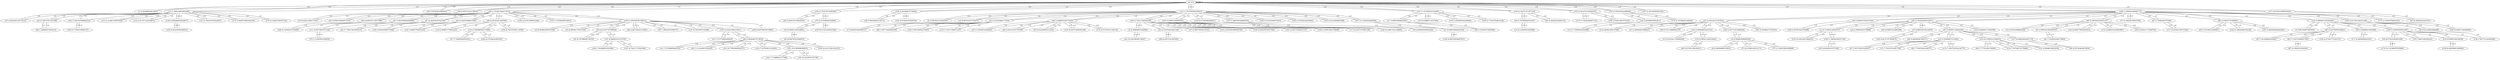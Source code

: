 graph {
n0 [label="n0 (0.0)"];
n1 [label="n1 (4.423084020614624)"];
n2 [label="n2 (6.440561056137085)"];
n3 [label="n3 (5.861549973487854)"];
n4 [label="n4 (5.060862898826599)"];
n5 [label="n5 (3.419301986694336)"];
n6 [label="n6 (4.289008975028992)"];
n7 [label="n7 (6.962622404098511)"];
n8 [label="n8 (6.448486089706421)"];
n9 [label="n9 (2.8403621912002563)"];
n10 [label="n10 (6.009843587875366)"];
n11 [label="n11 (3.408190608024597)"];
n12 [label="n12 (4.714818120002747)"];
n13 [label="n13 (3.249926447868347)"];
n14 [label="n14 (6.118430018424988)"];
n15 [label="n15 (1.3490149974822998)"];
n16 [label="n16 (6.963981747627258)"];
n17 [label="n17 (8.161671876907349)"];
n18 [label="n18 (6.987210273742676)"];
n19 [label="n19 (6.029214382171631)"];
n20 [label="n20 (3.0562182664871216)"];
n21 [label="n21 (7.375288009643555)"];
n22 [label="n22 (7.7780174016952515)"];
n23 [label="n23 (2.183104157447815)"];
n24 [label="n24 (4.409629225730896)"];
n25 [label="n25 (7.276358723640442)"];
n26 [label="n26 (5.648365497589111)"];
n27 [label="n27 (7.815730333328247)"];
n28 [label="n28 (4.6395347118377686)"];
n29 [label="n29 (3.9048157930374146)"];
n30 [label="n30 (8.075416564941406)"];
n31 [label="n31 (7.273774862289429)"];
n32 [label="n32 (5.512054681777954)"];
n33 [label="n33 (3.4823920726776123)"];
n34 [label="n34 (5.354068875312805)"];
n35 [label="n35 (6.560931444168091)"];
n36 [label="n36 (6.421289920806885)"];
n37 [label="n37 (7.702859282493591)"];
n38 [label="n38 (7.1131449937820435)"];
n39 [label="n39 (5.833654522895813)"];
n40 [label="n40 (8.557634830474854)"];
n41 [label="n41 (3.5810900926589966)"];
n42 [label="n42 (10.336198449134827)"];
n43 [label="n43 (8.908785223960876)"];
n44 [label="n44 (5.450085639953613)"];
n45 [label="n45 (6.596460342407227)"];
n46 [label="n46 (3.2480876445770264)"];
n47 [label="n47 (6.360435247421265)"];
n48 [label="n48 (5.460964679718018)"];
n49 [label="n49 (9.237691283226013)"];
n50 [label="n50 (4.767849564552307)"];
n51 [label="n51 (6.588478684425354)"];
n52 [label="n52 (8.402656316757202)"];
n53 [label="n53 (4.534703016281128)"];
n54 [label="n54 (4.764757871627808)"];
n55 [label="n55 (6.767988085746765)"];
n56 [label="n56 (3.1924630403518677)"];
n57 [label="n57 (4.589776039123535)"];
n58 [label="n58 (5.992040634155273)"];
n59 [label="n59 (4.415327787399292)"];
n60 [label="n60 (5.867165923118591)"];
n61 [label="n61 (7.2454222440719604)"];
n62 [label="n62 (5.8303797245025635)"];
n63 [label="n63 (6.058873414993286)"];
n64 [label="n64 (4.320579648017883)"];
n65 [label="n65 (6.260285258293152)"];
n66 [label="n66 (4.283539414405823)"];
n67 [label="n67 (7.812366962432861)"];
n68 [label="n68 (7.497716426849365)"];
n69 [label="n69 (2.3697656393051147)"];
n70 [label="n70 (5.028862714767456)"];
n71 [label="n71 (7.761027812957764)"];
n72 [label="n72 (4.880345106124878)"];
n73 [label="n73 (6.333883166313171)"];
n74 [label="n74 (7.116959810256958)"];
n75 [label="n75 (11.005055665969849)"];
n76 [label="n76 (8.950903058052063)"];
n77 [label="n77 (4.184456706047058)"];
n78 [label="n78 (7.99857485294342)"];
n79 [label="n79 (5.272389650344849)"];
n80 [label="n80 (4.695101261138916)"];
n81 [label="n81 (3.79596483707428)"];
n82 [label="n82 (7.704252481460571)"];
n83 [label="n83 (5.022130727767944)"];
n84 [label="n84 (1.7524871826171875)"];
n85 [label="n85 (7.1543720960617065)"];
n86 [label="n86 (5.423769593238831)"];
n87 [label="n87 (9.19820523262024)"];
n88 [label="n88 (3.030637741088867)"];
n89 [label="n89 (7.284884572029114)"];
n90 [label="n90 (5.029809474945068)"];
n91 [label="n91 (3.9091813564300537)"];
n92 [label="n92 (7.288330793380737)"];
n93 [label="n93 (6.818160653114319)"];
n94 [label="n94 (5.763587474822998)"];
n95 [label="n95 (5.321096181869507)"];
n96 [label="n96 (7.777591943740845)"];
n97 [label="n97 (4.295951724052429)"];
n98 [label="n98 (6.42072331905365)"];
n99 [label="n99 (5.721118688583374)"];
n100 [label="n100 (2.763376474380493)"];
n101 [label="n101 (8.778945803642273)"];
n102 [label="n102 (3.3401933908462524)"];
n103 [label="n103 (6.6930776834487915)"];
n104 [label="n104 (2.467966675758362)"];
n105 [label="n105 (2.730111002922058)"];
n106 [label="n106 (4.247913599014282)"];
n107 [label="n107 (6.484854102134705)"];
n108 [label="n108 (8.572546243667603)"];
n109 [label="n109 (8.460289001464844)"];
n110 [label="n110 (3.6890745162963867)"];
n111 [label="n111 (5.94778037071228)"];
n112 [label="n112 (1.5357290506362915)"];
n113 [label="n113 (7.730950236320496)"];
n114 [label="n114 (6.451811790466309)"];
n115 [label="n115 (7.3647520542144775)"];
n116 [label="n116 (7.597396731376648)"];
n117 [label="n117 (8.105401396751404)"];
n118 [label="n118 (5.968077778816223)"];
n119 [label="n119 (5.7965885400772095)"];
n120 [label="n120 (6.470925211906433)"];
n121 [label="n121 (9.58286190032959)"];
n122 [label="n122 (3.8894975185394287)"];
n123 [label="n123 (4.494663715362549)"];
n124 [label="n124 (7.937992811203003)"];
n125 [label="n125 (8.450772285461426)"];
n126 [label="n126 (5.695034980773926)"];
n127 [label="n127 (6.54516875743866)"];
n128 [label="n128 (9.660154938697815)"];
n129 [label="n129 (8.013221859931946)"];
n130 [label="n130 (5.985611200332642)"];
n131 [label="n131 (5.212867259979248)"];
n132 [label="n132 (2.917071223258972)"];
n133 [label="n133 (3.495668053627014)"];
n134 [label="n134 (6.85685396194458)"];
n135 [label="n135 (7.167962908744812)"];
n136 [label="n136 (7.967721343040466)"];
n137 [label="n137 (1.1475459337234497)"];
n138 [label="n138 (2.6962684392929077)"];
n139 [label="n139 (2.703771471977234)"];
n140 [label="n140 (3.206051468849182)"];
n141 [label="n141 (7.722888231277466)"];
n142 [label="n142 (5.48207700252533)"];
n143 [label="n143 (3.8076653480529785)"];
n144 [label="n144 (6.773056149482727)"];
n145 [label="n145 (4.232227802276611)"];
n146 [label="n146 (6.017662882804871)"];
n147 [label="n147 (7.4605430364608765)"];
n148 [label="n148 (3.467719316482544)"];
n149 [label="n149 (7.681050062179565)"];
n150 [label="n150 (4.042259335517883)"];
n151 [label="n151 (2.7043343782424927)"];
n152 [label="n152 (8.238102674484253)"];
n153 [label="n153 (3.9212701320648193)"];
n154 [label="n154 (3.4595803022384644)"];
n155 [label="n155 (4.592715859413147)"];
n156 [label="n156 (4.074544310569763)"];
n157 [label="n157 (6.689230442047119)"];
n158 [label="n158 (6.402100563049316)"];
n159 [label="n159 (2.8173651695251465)"];
n160 [label="n160 (6.645788550376892)"];
n161 [label="n161 (6.47495698928833)"];
n162 [label="n162 (5.194402694702148)"];
n163 [label="n163 (3.5934330224990845)"];
n164 [label="n164 (3.1993590593338013)"];
n165 [label="n165 (5.559955954551697)"];
n166 [label="n166 (5.332762360572815)"];
n167 [label="n167 (5.397165060043335)"];
n168 [label="n168 (1.0560601949691772)"];
n169 [label="n169 (4.772567629814148)"];
n170 [label="n170 (7.156363844871521)"];
n171 [label="n171 (6.28298282623291)"];
n172 [label="n172 (3.8499730825424194)"];
n173 [label="n173 (6.372794151306152)"];
n174 [label="n174 (10.131086587905884)"];
n175 [label="n175 (2.578548789024353)"];
n176 [label="n176 (4.332833766937256)"];
n177 [label="n177 (4.6702316999435425)"];
n178 [label="n178 (5.787886261940002)"];
n179 [label="n179 (7.141371488571167)"];
n180 [label="n180 (3.187693238258362)"];
n181 [label="n181 (8.24538767337799)"];
n182 [label="n182 (6.621272921562195)"];
n183 [label="n183 (8.238471031188965)"];
n184 [label="n184 (7.502906918525696)"];
n185 [label="n185 (4.593982577323914)"];
n186 [label="n186 (6.124054312705994)"];
n187 [label="n187 (4.3865838050842285)"];
n188 [label="n188 (4.492871284484863)"];
n189 [label="n189 (5.630014657974243)"];
n190 [label="n190 (6.473427772521973)"];
n191 [label="n191 (9.724271178245544)"];
n192 [label="n192 (6.61377477645874)"];
n193 [label="n193 (4.650217175483704)"];
n194 [label="n194 (6.7647974491119385)"];
n195 [label="n195 (2.92120099067688)"];
n196 [label="n196 (5.097874283790588)"];
n197 [label="n197 (3.113924026489258)"];
n198 [label="n198 (7.188564300537109)"];
n199 [label="n199 (4.505915641784668)"];
n0 -- n15 [weight=1.0 label=1.0];
n0 -- n0 [weight=1.0 label=1.0];
n0 -- n0 [weight=1.0 label=1.0];
n0 -- n112 [weight=1.0 label=1.0];
n0 -- n163 [weight=1.0 label=1.0];
n0 -- n104 [weight=1.0 label=1.0];
n0 -- n84 [weight=1.0 label=1.0];
n0 -- n80 [weight=1.0 label=1.0];
n0 -- n137 [weight=1.0 label=1.0];
n0 -- n153 [weight=1.0 label=1.0];
n0 -- n168 [weight=1.0 label=1.0];
n0 -- n1 [weight=1.0 label=1.0];
n0 -- n167 [weight=1.0 label=1.0];
n0 -- n177 [weight=1.0 label=1.0];
n0 -- n39 [weight=1.0 label=1.0];
n0 -- n139 [weight=1.0 label=1.0];
n0 -- n100 [weight=1.0 label=1.0];
n1 -- n0 [weight=1.0 label=1.0];
n2 -- n23 [weight=1.0 label=1.0];
n3 -- n122 [weight=1.0 label=1.0];
n4 -- n8 [weight=1.0 label=1.0];
n4 -- n75 [weight=1.0 label=1.0];
n4 -- n73 [weight=1.0 label=1.0];
n4 -- n148 [weight=1.0 label=1.0];
n5 -- n69 [weight=1.0 label=1.0];
n6 -- n105 [weight=1.0 label=1.0];
n6 -- n42 [weight=1.0 label=1.0];
n7 -- n32 [weight=1.0 label=1.0];
n8 -- n4 [weight=1.0 label=1.0];
n9 -- n112 [weight=1.0 label=1.0];
n10 -- n164 [weight=1.0 label=1.0];
n11 -- n94 [weight=1.0 label=1.0];
n11 -- n137 [weight=1.0 label=1.0];
n12 -- n56 [weight=1.0 label=1.0];
n12 -- n152 [weight=1.0 label=1.0];
n12 -- n198 [weight=1.0 label=1.0];
n13 -- n23 [weight=1.0 label=1.0];
n14 -- n50 [weight=1.0 label=1.0];
n15 -- n33 [weight=1.0 label=1.0];
n15 -- n102 [weight=1.0 label=1.0];
n15 -- n132 [weight=1.0 label=1.0];
n15 -- n176 [weight=1.0 label=1.0];
n15 -- n54 [weight=1.0 label=1.0];
n15 -- n0 [weight=1.0 label=1.0];
n15 -- n131 [weight=1.0 label=1.0];
n15 -- n151 [weight=1.0 label=1.0];
n15 -- n172 [weight=1.0 label=1.0];
n15 -- n138 [weight=1.0 label=1.0];
n16 -- n164 [weight=1.0 label=1.0];
n17 -- n140 [weight=1.0 label=1.0];
n18 -- n112 [weight=1.0 label=1.0];
n19 -- n80 [weight=1.0 label=1.0];
n20 -- n84 [weight=1.0 label=1.0];
n21 -- n48 [weight=1.0 label=1.0];
n22 -- n47 [weight=1.0 label=1.0];
n23 -- n133 [weight=1.0 label=1.0];
n23 -- n168 [weight=1.0 label=1.0];
n23 -- n148 [weight=1.0 label=1.0];
n23 -- n13 [weight=1.0 label=1.0];
n23 -- n2 [weight=1.0 label=1.0];
n23 -- n99 [weight=1.0 label=1.0];
n23 -- n185 [weight=1.0 label=1.0];
n24 -- n56 [weight=1.0 label=1.0];
n25 -- n46 [weight=1.0 label=1.0];
n26 -- n97 [weight=1.0 label=1.0];
n27 -- n34 [weight=1.0 label=1.0];
n28 -- n84 [weight=1.0 label=1.0];
n28 -- n186 [weight=1.0 label=1.0];
n29 -- n168 [weight=1.0 label=1.0];
n29 -- n196 [weight=1.0 label=1.0];
n30 -- n174 [weight=1.0 label=1.0];
n30 -- n165 [weight=1.0 label=1.0];
n31 -- n145 [weight=1.0 label=1.0];
n32 -- n7 [weight=1.0 label=1.0];
n32 -- n179 [weight=1.0 label=1.0];
n32 -- n112 [weight=1.0 label=1.0];
n32 -- n149 [weight=1.0 label=1.0];
n32 -- n68 [weight=1.0 label=1.0];
n33 -- n15 [weight=1.0 label=1.0];
n34 -- n97 [weight=1.0 label=1.0];
n34 -- n115 [weight=1.0 label=1.0];
n34 -- n82 [weight=1.0 label=1.0];
n34 -- n27 [weight=1.0 label=1.0];
n34 -- n71 [weight=1.0 label=1.0];
n35 -- n79 [weight=1.0 label=1.0];
n35 -- n43 [weight=1.0 label=1.0];
n36 -- n159 [weight=1.0 label=1.0];
n37 -- n119 [weight=1.0 label=1.0];
n38 -- n48 [weight=1.0 label=1.0];
n39 -- n0 [weight=1.0 label=1.0];
n40 -- n157 [weight=1.0 label=1.0];
n41 -- n111 [weight=1.0 label=1.0];
n41 -- n84 [weight=1.0 label=1.0];
n42 -- n6 [weight=1.0 label=1.0];
n43 -- n35 [weight=1.0 label=1.0];
n44 -- n163 [weight=1.0 label=1.0];
n44 -- n113 [weight=1.0 label=1.0];
n45 -- n177 [weight=1.0 label=1.0];
n46 -- n83 [weight=1.0 label=1.0];
n46 -- n173 [weight=1.0 label=1.0];
n46 -- n93 [weight=1.0 label=1.0];
n46 -- n25 [weight=1.0 label=1.0];
n46 -- n125 [weight=1.0 label=1.0];
n46 -- n112 [weight=1.0 label=1.0];
n47 -- n22 [weight=1.0 label=1.0];
n47 -- n84 [weight=1.0 label=1.0];
n48 -- n101 [weight=1.0 label=1.0];
n48 -- n38 [weight=1.0 label=1.0];
n48 -- n124 [weight=1.0 label=1.0];
n48 -- n161 [weight=1.0 label=1.0];
n48 -- n182 [weight=1.0 label=1.0];
n48 -- n145 [weight=1.0 label=1.0];
n48 -- n21 [weight=1.0 label=1.0];
n49 -- n130 [weight=1.0 label=1.0];
n50 -- n14 [weight=1.0 label=1.0];
n50 -- n139 [weight=1.0 label=1.0];
n51 -- n197 [weight=1.0 label=1.0];
n51 -- n128 [weight=1.0 label=1.0];
n52 -- n198 [weight=1.0 label=1.0];
n53 -- n105 [weight=1.0 label=1.0];
n53 -- n98 [weight=1.0 label=1.0];
n54 -- n89 [weight=1.0 label=1.0];
n54 -- n15 [weight=1.0 label=1.0];
n55 -- n59 [weight=1.0 label=1.0];
n56 -- n123 [weight=1.0 label=1.0];
n56 -- n72 [weight=1.0 label=1.0];
n56 -- n168 [weight=1.0 label=1.0];
n56 -- n97 [weight=1.0 label=1.0];
n56 -- n12 [weight=1.0 label=1.0];
n56 -- n24 [weight=1.0 label=1.0];
n56 -- n63 [weight=1.0 label=1.0];
n57 -- n105 [weight=1.0 label=1.0];
n58 -- n104 [weight=1.0 label=1.0];
n59 -- n164 [weight=1.0 label=1.0];
n59 -- n107 [weight=1.0 label=1.0];
n59 -- n55 [weight=1.0 label=1.0];
n60 -- n164 [weight=1.0 label=1.0];
n61 -- n91 [weight=1.0 label=1.0];
n62 -- n100 [weight=1.0 label=1.0];
n63 -- n56 [weight=1.0 label=1.0];
n64 -- n126 [weight=1.0 label=1.0];
n64 -- n84 [weight=1.0 label=1.0];
n64 -- n142 [weight=1.0 label=1.0];
n65 -- n139 [weight=1.0 label=1.0];
n66 -- n119 [weight=1.0 label=1.0];
n66 -- n84 [weight=1.0 label=1.0];
n66 -- n118 [weight=1.0 label=1.0];
n66 -- n194 [weight=1.0 label=1.0];
n67 -- n86 [weight=1.0 label=1.0];
n68 -- n32 [weight=1.0 label=1.0];
n69 -- n103 [weight=1.0 label=1.0];
n69 -- n168 [weight=1.0 label=1.0];
n69 -- n193 [weight=1.0 label=1.0];
n69 -- n110 [weight=1.0 label=1.0];
n69 -- n5 [weight=1.0 label=1.0];
n69 -- n91 [weight=1.0 label=1.0];
n70 -- n137 [weight=1.0 label=1.0];
n71 -- n34 [weight=1.0 label=1.0];
n72 -- n192 [weight=1.0 label=1.0];
n72 -- n56 [weight=1.0 label=1.0];
n73 -- n4 [weight=1.0 label=1.0];
n74 -- n111 [weight=1.0 label=1.0];
n75 -- n4 [weight=1.0 label=1.0];
n76 -- n147 [weight=1.0 label=1.0];
n77 -- n168 [weight=1.0 label=1.0];
n78 -- n165 [weight=1.0 label=1.0];
n79 -- n100 [weight=1.0 label=1.0];
n79 -- n35 [weight=1.0 label=1.0];
n79 -- n129 [weight=1.0 label=1.0];
n80 -- n19 [weight=1.0 label=1.0];
n80 -- n0 [weight=1.0 label=1.0];
n81 -- n168 [weight=1.0 label=1.0];
n81 -- n117 [weight=1.0 label=1.0];
n82 -- n34 [weight=1.0 label=1.0];
n83 -- n46 [weight=1.0 label=1.0];
n84 -- n41 [weight=1.0 label=1.0];
n84 -- n28 [weight=1.0 label=1.0];
n84 -- n66 [weight=1.0 label=1.0];
n84 -- n135 [weight=1.0 label=1.0];
n84 -- n106 [weight=1.0 label=1.0];
n84 -- n20 [weight=1.0 label=1.0];
n84 -- n64 [weight=1.0 label=1.0];
n84 -- n164 [weight=1.0 label=1.0];
n84 -- n47 [weight=1.0 label=1.0];
n84 -- n0 [weight=1.0 label=1.0];
n85 -- n87 [weight=1.0 label=1.0];
n85 -- n86 [weight=1.0 label=1.0];
n86 -- n67 [weight=1.0 label=1.0];
n86 -- n190 [weight=1.0 label=1.0];
n86 -- n85 [weight=1.0 label=1.0];
n86 -- n122 [weight=1.0 label=1.0];
n87 -- n85 [weight=1.0 label=1.0];
n88 -- n95 [weight=1.0 label=1.0];
n88 -- n162 [weight=1.0 label=1.0];
n88 -- n187 [weight=1.0 label=1.0];
n88 -- n168 [weight=1.0 label=1.0];
n89 -- n54 [weight=1.0 label=1.0];
n90 -- n171 [weight=1.0 label=1.0];
n90 -- n122 [weight=1.0 label=1.0];
n91 -- n61 [weight=1.0 label=1.0];
n91 -- n69 [weight=1.0 label=1.0];
n92 -- n164 [weight=1.0 label=1.0];
n93 -- n46 [weight=1.0 label=1.0];
n94 -- n11 [weight=1.0 label=1.0];
n95 -- n88 [weight=1.0 label=1.0];
n96 -- n120 [weight=1.0 label=1.0];
n97 -- n120 [weight=1.0 label=1.0];
n97 -- n34 [weight=1.0 label=1.0];
n97 -- n157 [weight=1.0 label=1.0];
n97 -- n56 [weight=1.0 label=1.0];
n97 -- n26 [weight=1.0 label=1.0];
n98 -- n53 [weight=1.0 label=1.0];
n99 -- n23 [weight=1.0 label=1.0];
n100 -- n0 [weight=1.0 label=1.0];
n100 -- n62 [weight=1.0 label=1.0];
n100 -- n79 [weight=1.0 label=1.0];
n101 -- n48 [weight=1.0 label=1.0];
n102 -- n144 [weight=1.0 label=1.0];
n102 -- n15 [weight=1.0 label=1.0];
n103 -- n69 [weight=1.0 label=1.0];
n104 -- n0 [weight=1.0 label=1.0];
n104 -- n58 [weight=1.0 label=1.0];
n104 -- n156 [weight=1.0 label=1.0];
n105 -- n57 [weight=1.0 label=1.0];
n105 -- n150 [weight=1.0 label=1.0];
n105 -- n155 [weight=1.0 label=1.0];
n105 -- n53 [weight=1.0 label=1.0];
n105 -- n112 [weight=1.0 label=1.0];
n105 -- n6 [weight=1.0 label=1.0];
n105 -- n143 [weight=1.0 label=1.0];
n105 -- n199 [weight=1.0 label=1.0];
n106 -- n84 [weight=1.0 label=1.0];
n107 -- n59 [weight=1.0 label=1.0];
n107 -- n184 [weight=1.0 label=1.0];
n107 -- n191 [weight=1.0 label=1.0];
n108 -- n119 [weight=1.0 label=1.0];
n109 -- n134 [weight=1.0 label=1.0];
n110 -- n69 [weight=1.0 label=1.0];
n111 -- n41 [weight=1.0 label=1.0];
n111 -- n74 [weight=1.0 label=1.0];
n112 -- n140 [weight=1.0 label=1.0];
n112 -- n9 [weight=1.0 label=1.0];
n112 -- n32 [weight=1.0 label=1.0];
n112 -- n146 [weight=1.0 label=1.0];
n112 -- n195 [weight=1.0 label=1.0];
n112 -- n0 [weight=1.0 label=1.0];
n112 -- n147 [weight=1.0 label=1.0];
n112 -- n180 [weight=1.0 label=1.0];
n112 -- n105 [weight=1.0 label=1.0];
n112 -- n197 [weight=1.0 label=1.0];
n112 -- n46 [weight=1.0 label=1.0];
n112 -- n166 [weight=1.0 label=1.0];
n112 -- n18 [weight=1.0 label=1.0];
n113 -- n44 [weight=1.0 label=1.0];
n114 -- n133 [weight=1.0 label=1.0];
n115 -- n34 [weight=1.0 label=1.0];
n116 -- n120 [weight=1.0 label=1.0];
n117 -- n81 [weight=1.0 label=1.0];
n118 -- n66 [weight=1.0 label=1.0];
n119 -- n108 [weight=1.0 label=1.0];
n119 -- n66 [weight=1.0 label=1.0];
n119 -- n37 [weight=1.0 label=1.0];
n120 -- n97 [weight=1.0 label=1.0];
n120 -- n96 [weight=1.0 label=1.0];
n120 -- n116 [weight=1.0 label=1.0];
n120 -- n121 [weight=1.0 label=1.0];
n121 -- n120 [weight=1.0 label=1.0];
n122 -- n3 [weight=1.0 label=1.0];
n122 -- n90 [weight=1.0 label=1.0];
n122 -- n86 [weight=1.0 label=1.0];
n122 -- n168 [weight=1.0 label=1.0];
n122 -- n165 [weight=1.0 label=1.0];
n123 -- n56 [weight=1.0 label=1.0];
n124 -- n48 [weight=1.0 label=1.0];
n125 -- n46 [weight=1.0 label=1.0];
n126 -- n64 [weight=1.0 label=1.0];
n127 -- n164 [weight=1.0 label=1.0];
n128 -- n51 [weight=1.0 label=1.0];
n129 -- n79 [weight=1.0 label=1.0];
n130 -- n49 [weight=1.0 label=1.0];
n130 -- n133 [weight=1.0 label=1.0];
n131 -- n15 [weight=1.0 label=1.0];
n132 -- n15 [weight=1.0 label=1.0];
n133 -- n23 [weight=1.0 label=1.0];
n133 -- n130 [weight=1.0 label=1.0];
n133 -- n114 [weight=1.0 label=1.0];
n134 -- n109 [weight=1.0 label=1.0];
n134 -- n165 [weight=1.0 label=1.0];
n135 -- n84 [weight=1.0 label=1.0];
n136 -- n165 [weight=1.0 label=1.0];
n137 -- n169 [weight=1.0 label=1.0];
n137 -- n11 [weight=1.0 label=1.0];
n137 -- n154 [weight=1.0 label=1.0];
n137 -- n0 [weight=1.0 label=1.0];
n137 -- n70 [weight=1.0 label=1.0];
n138 -- n15 [weight=1.0 label=1.0];
n138 -- n158 [weight=1.0 label=1.0];
n139 -- n65 [weight=1.0 label=1.0];
n139 -- n0 [weight=1.0 label=1.0];
n139 -- n50 [weight=1.0 label=1.0];
n140 -- n17 [weight=1.0 label=1.0];
n140 -- n112 [weight=1.0 label=1.0];
n140 -- n183 [weight=1.0 label=1.0];
n141 -- n161 [weight=1.0 label=1.0];
n142 -- n64 [weight=1.0 label=1.0];
n143 -- n105 [weight=1.0 label=1.0];
n144 -- n102 [weight=1.0 label=1.0];
n145 -- n164 [weight=1.0 label=1.0];
n145 -- n31 [weight=1.0 label=1.0];
n145 -- n48 [weight=1.0 label=1.0];
n146 -- n112 [weight=1.0 label=1.0];
n147 -- n76 [weight=1.0 label=1.0];
n147 -- n112 [weight=1.0 label=1.0];
n148 -- n4 [weight=1.0 label=1.0];
n148 -- n23 [weight=1.0 label=1.0];
n149 -- n32 [weight=1.0 label=1.0];
n150 -- n105 [weight=1.0 label=1.0];
n151 -- n15 [weight=1.0 label=1.0];
n152 -- n12 [weight=1.0 label=1.0];
n153 -- n189 [weight=1.0 label=1.0];
n153 -- n170 [weight=1.0 label=1.0];
n153 -- n0 [weight=1.0 label=1.0];
n154 -- n137 [weight=1.0 label=1.0];
n155 -- n105 [weight=1.0 label=1.0];
n156 -- n104 [weight=1.0 label=1.0];
n157 -- n97 [weight=1.0 label=1.0];
n157 -- n40 [weight=1.0 label=1.0];
n158 -- n138 [weight=1.0 label=1.0];
n159 -- n188 [weight=1.0 label=1.0];
n159 -- n36 [weight=1.0 label=1.0];
n159 -- n168 [weight=1.0 label=1.0];
n160 -- n164 [weight=1.0 label=1.0];
n161 -- n141 [weight=1.0 label=1.0];
n161 -- n181 [weight=1.0 label=1.0];
n161 -- n48 [weight=1.0 label=1.0];
n162 -- n88 [weight=1.0 label=1.0];
n163 -- n44 [weight=1.0 label=1.0];
n163 -- n178 [weight=1.0 label=1.0];
n163 -- n0 [weight=1.0 label=1.0];
n164 -- n16 [weight=1.0 label=1.0];
n164 -- n92 [weight=1.0 label=1.0];
n164 -- n145 [weight=1.0 label=1.0];
n164 -- n59 [weight=1.0 label=1.0];
n164 -- n84 [weight=1.0 label=1.0];
n164 -- n10 [weight=1.0 label=1.0];
n164 -- n127 [weight=1.0 label=1.0];
n164 -- n160 [weight=1.0 label=1.0];
n164 -- n60 [weight=1.0 label=1.0];
n165 -- n134 [weight=1.0 label=1.0];
n165 -- n122 [weight=1.0 label=1.0];
n165 -- n136 [weight=1.0 label=1.0];
n165 -- n30 [weight=1.0 label=1.0];
n165 -- n78 [weight=1.0 label=1.0];
n166 -- n112 [weight=1.0 label=1.0];
n167 -- n0 [weight=1.0 label=1.0];
n168 -- n77 [weight=1.0 label=1.0];
n168 -- n81 [weight=1.0 label=1.0];
n168 -- n0 [weight=1.0 label=1.0];
n168 -- n23 [weight=1.0 label=1.0];
n168 -- n29 [weight=1.0 label=1.0];
n168 -- n56 [weight=1.0 label=1.0];
n168 -- n88 [weight=1.0 label=1.0];
n168 -- n159 [weight=1.0 label=1.0];
n168 -- n175 [weight=1.0 label=1.0];
n168 -- n122 [weight=1.0 label=1.0];
n168 -- n69 [weight=1.0 label=1.0];
n169 -- n137 [weight=1.0 label=1.0];
n170 -- n153 [weight=1.0 label=1.0];
n171 -- n90 [weight=1.0 label=1.0];
n172 -- n15 [weight=1.0 label=1.0];
n173 -- n46 [weight=1.0 label=1.0];
n174 -- n30 [weight=1.0 label=1.0];
n175 -- n168 [weight=1.0 label=1.0];
n176 -- n15 [weight=1.0 label=1.0];
n177 -- n45 [weight=1.0 label=1.0];
n177 -- n0 [weight=1.0 label=1.0];
n178 -- n163 [weight=1.0 label=1.0];
n179 -- n32 [weight=1.0 label=1.0];
n180 -- n112 [weight=1.0 label=1.0];
n181 -- n161 [weight=1.0 label=1.0];
n182 -- n48 [weight=1.0 label=1.0];
n183 -- n140 [weight=1.0 label=1.0];
n184 -- n107 [weight=1.0 label=1.0];
n185 -- n23 [weight=1.0 label=1.0];
n186 -- n28 [weight=1.0 label=1.0];
n187 -- n88 [weight=1.0 label=1.0];
n188 -- n159 [weight=1.0 label=1.0];
n189 -- n153 [weight=1.0 label=1.0];
n190 -- n86 [weight=1.0 label=1.0];
n191 -- n107 [weight=1.0 label=1.0];
n192 -- n72 [weight=1.0 label=1.0];
n193 -- n69 [weight=1.0 label=1.0];
n194 -- n66 [weight=1.0 label=1.0];
n195 -- n112 [weight=1.0 label=1.0];
n196 -- n29 [weight=1.0 label=1.0];
n197 -- n51 [weight=1.0 label=1.0];
n197 -- n112 [weight=1.0 label=1.0];
n198 -- n52 [weight=1.0 label=1.0];
n198 -- n12 [weight=1.0 label=1.0];
n199 -- n105 [weight=1.0 label=1.0];
}

